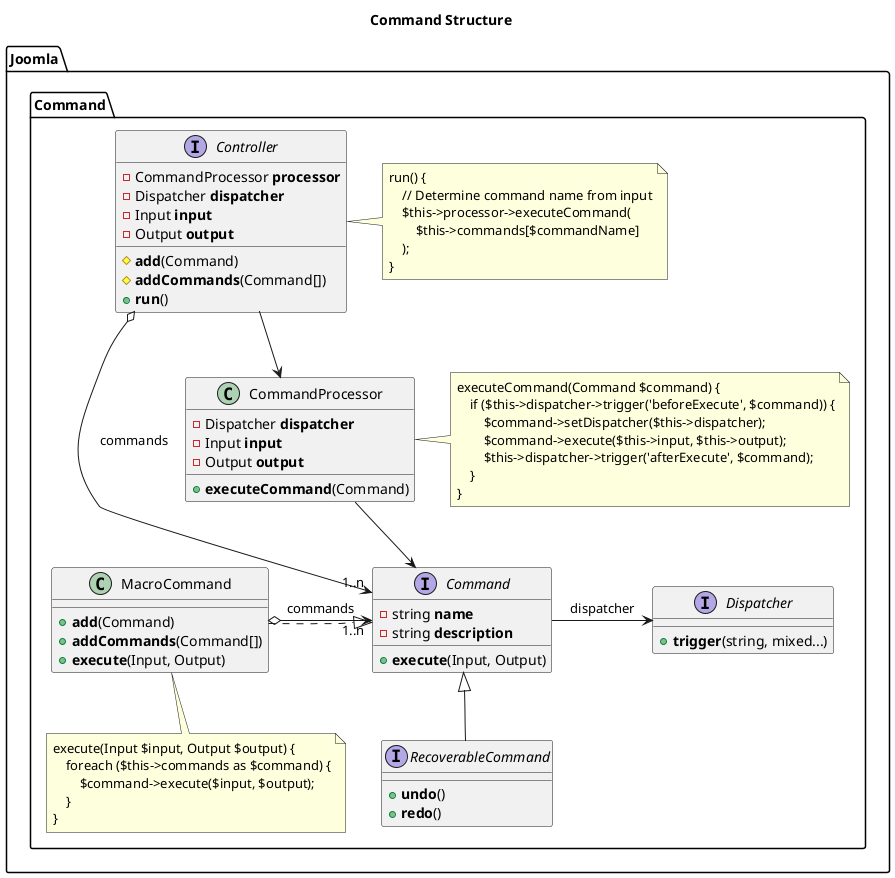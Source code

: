 @startuml
title Command Structure
namespace Joomla.Command {
    interface Controller {
        -CommandProcessor <b>processor</b>
        -Dispatcher <b>dispatcher</b>
        -Input <b>input</b>
        -Output <b>output</b>
        #<b>add</b>(Command)
        #<b>addCommands</b>(Command[])
        +<b>run</b>()
    }
    note as ControllerNote
        run() {
            // Determine command name from input
            $this->processor->executeCommand(
                $this->commands[$commandName]
            );
        }
    end note

    Controller .right. ControllerNote

    interface Command {
        -string <b>name</b>
        -string <b>description</b>
        +<b>execute</b>(Input, Output)
    }

    interface RecoverableCommand extends Command {
        +<b>undo</b>()
        +<b>redo</b>()
    }

    interface Dispatcher {
        +<b>trigger</b>(string, mixed...)
    }
    Command -right-> Dispatcher: dispatcher

    Controller o--> "1..n" Command: commands

    class MacroCommand {
        +<b>add</b>(Command)
        +<b>addCommands</b>(Command[])
        +<b>execute</b>(Input, Output)
    }

    MacroCommand ..|> Command
    MacroCommand o-left-> "1..n" Command: commands
    note as MacroCommandNote
    execute(Input $input, Output $output) {
        foreach ($this->commands as $command) {
            $command->execute($input, $output);
        }
    }
    end note
    MacroCommand .. MacroCommandNote

    Controller --> CommandProcessor
    class CommandProcessor {
        -Dispatcher <b>dispatcher</b>
        -Input <b>input</b>
        -Output <b>output</b>
        +<b>executeCommand</b>(Command)
    }
    CommandProcessor --> Command
    note as CommandProcessorNote
        executeCommand(Command $command) {
            if ($this->dispatcher->trigger('beforeExecute', $command)) {
                $command->setDispatcher($this->dispatcher);
                $command->execute($this->input, $this->output);
                $this->dispatcher->trigger('afterExecute', $command);
            }
        }
    end note
    CommandProcessor .right. CommandProcessorNote
}
@enduml
